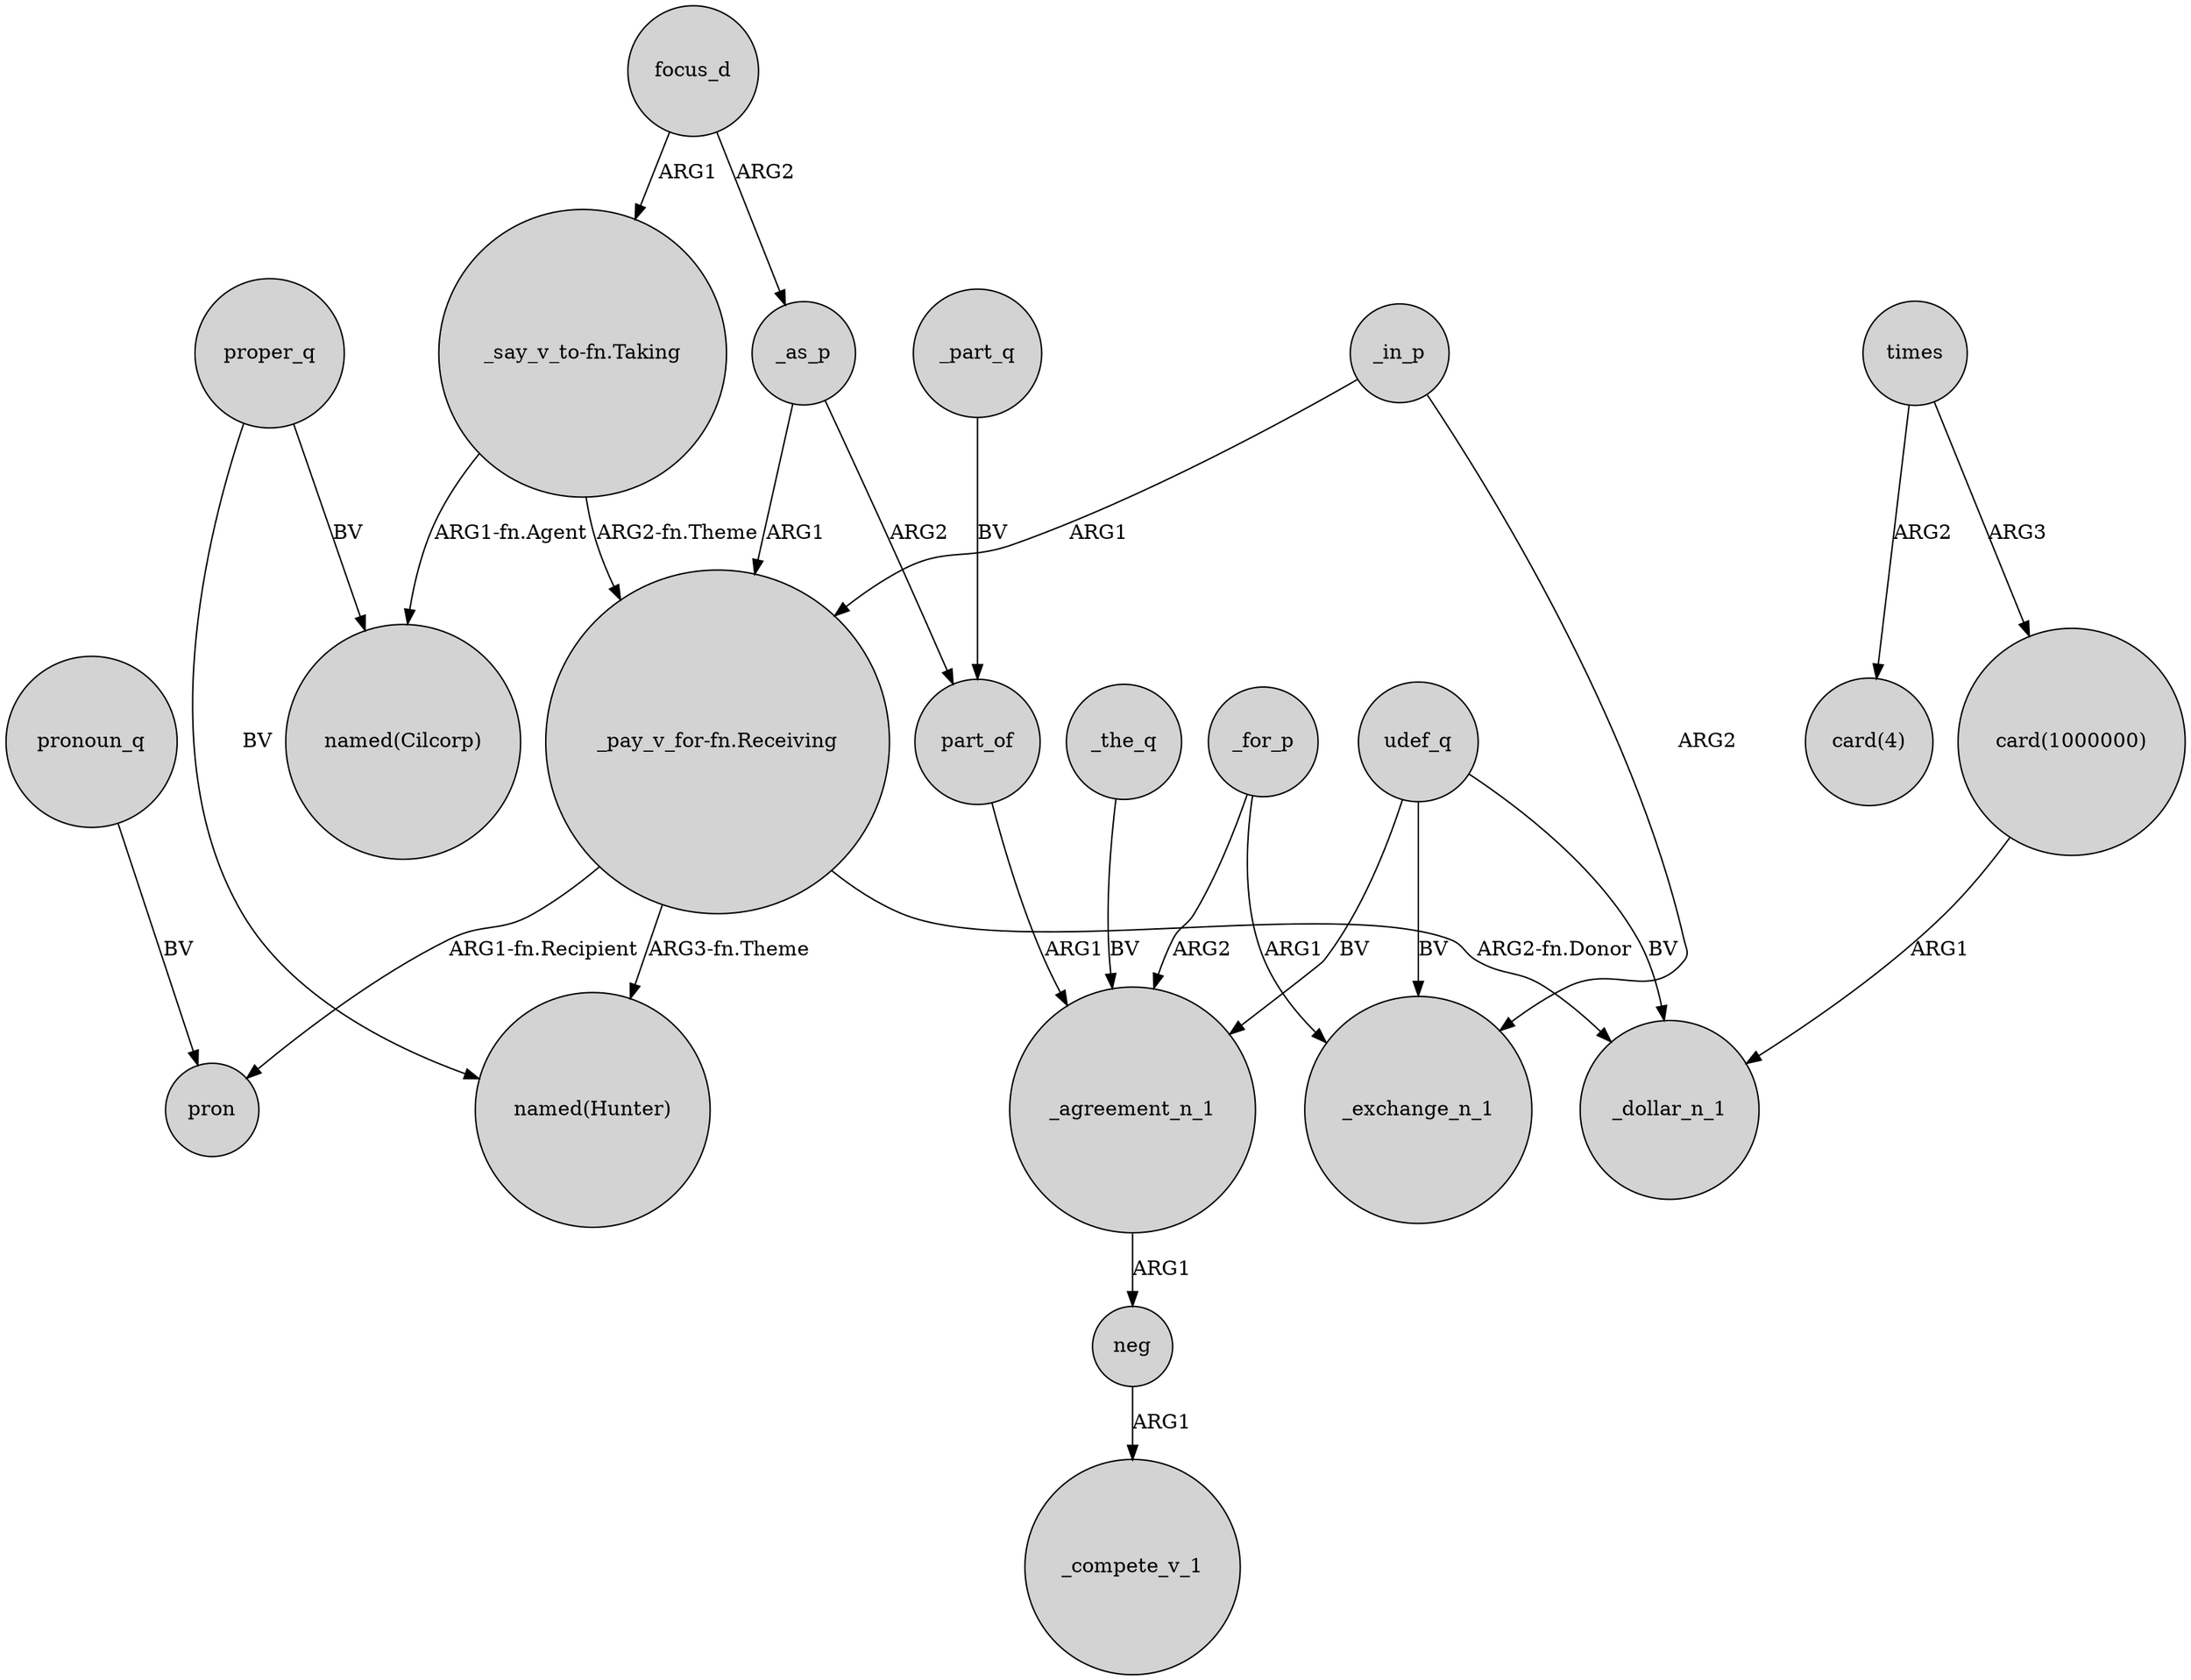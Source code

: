 digraph {
	node [shape=circle style=filled]
	proper_q -> "named(Cilcorp)" [label=BV]
	_the_q -> _agreement_n_1 [label=BV]
	"_say_v_to-fn.Taking" -> "_pay_v_for-fn.Receiving" [label="ARG2-fn.Theme"]
	"_pay_v_for-fn.Receiving" -> pron [label="ARG1-fn.Recipient"]
	_as_p -> part_of [label=ARG2]
	focus_d -> "_say_v_to-fn.Taking" [label=ARG1]
	neg -> _compete_v_1 [label=ARG1]
	proper_q -> "named(Hunter)" [label=BV]
	udef_q -> _exchange_n_1 [label=BV]
	times -> "card(1000000)" [label=ARG3]
	"_pay_v_for-fn.Receiving" -> _dollar_n_1 [label="ARG2-fn.Donor"]
	pronoun_q -> pron [label=BV]
	udef_q -> _agreement_n_1 [label=BV]
	times -> "card(4)" [label=ARG2]
	_part_q -> part_of [label=BV]
	_in_p -> _exchange_n_1 [label=ARG2]
	udef_q -> _dollar_n_1 [label=BV]
	"card(1000000)" -> _dollar_n_1 [label=ARG1]
	_agreement_n_1 -> neg [label=ARG1]
	"_say_v_to-fn.Taking" -> "named(Cilcorp)" [label="ARG1-fn.Agent"]
	"_pay_v_for-fn.Receiving" -> "named(Hunter)" [label="ARG3-fn.Theme"]
	_for_p -> _agreement_n_1 [label=ARG2]
	_for_p -> _exchange_n_1 [label=ARG1]
	focus_d -> _as_p [label=ARG2]
	_as_p -> "_pay_v_for-fn.Receiving" [label=ARG1]
	_in_p -> "_pay_v_for-fn.Receiving" [label=ARG1]
	part_of -> _agreement_n_1 [label=ARG1]
}
